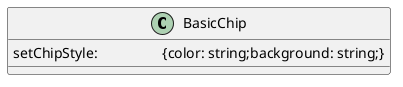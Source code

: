 @startuml BasicChip class diagram

class BasicChip {
  setChipStyle: \t\t {color: string;background: string;}
}

@enduml
